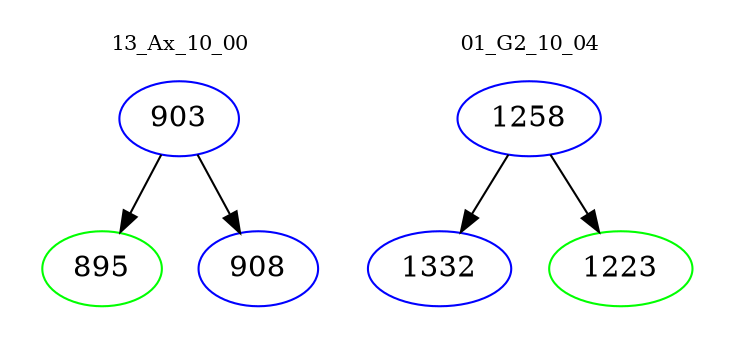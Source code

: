 digraph{
subgraph cluster_0 {
color = white
label = "13_Ax_10_00";
fontsize=10;
T0_903 [label="903", color="blue"]
T0_903 -> T0_895 [color="black"]
T0_895 [label="895", color="green"]
T0_903 -> T0_908 [color="black"]
T0_908 [label="908", color="blue"]
}
subgraph cluster_1 {
color = white
label = "01_G2_10_04";
fontsize=10;
T1_1258 [label="1258", color="blue"]
T1_1258 -> T1_1332 [color="black"]
T1_1332 [label="1332", color="blue"]
T1_1258 -> T1_1223 [color="black"]
T1_1223 [label="1223", color="green"]
}
}
